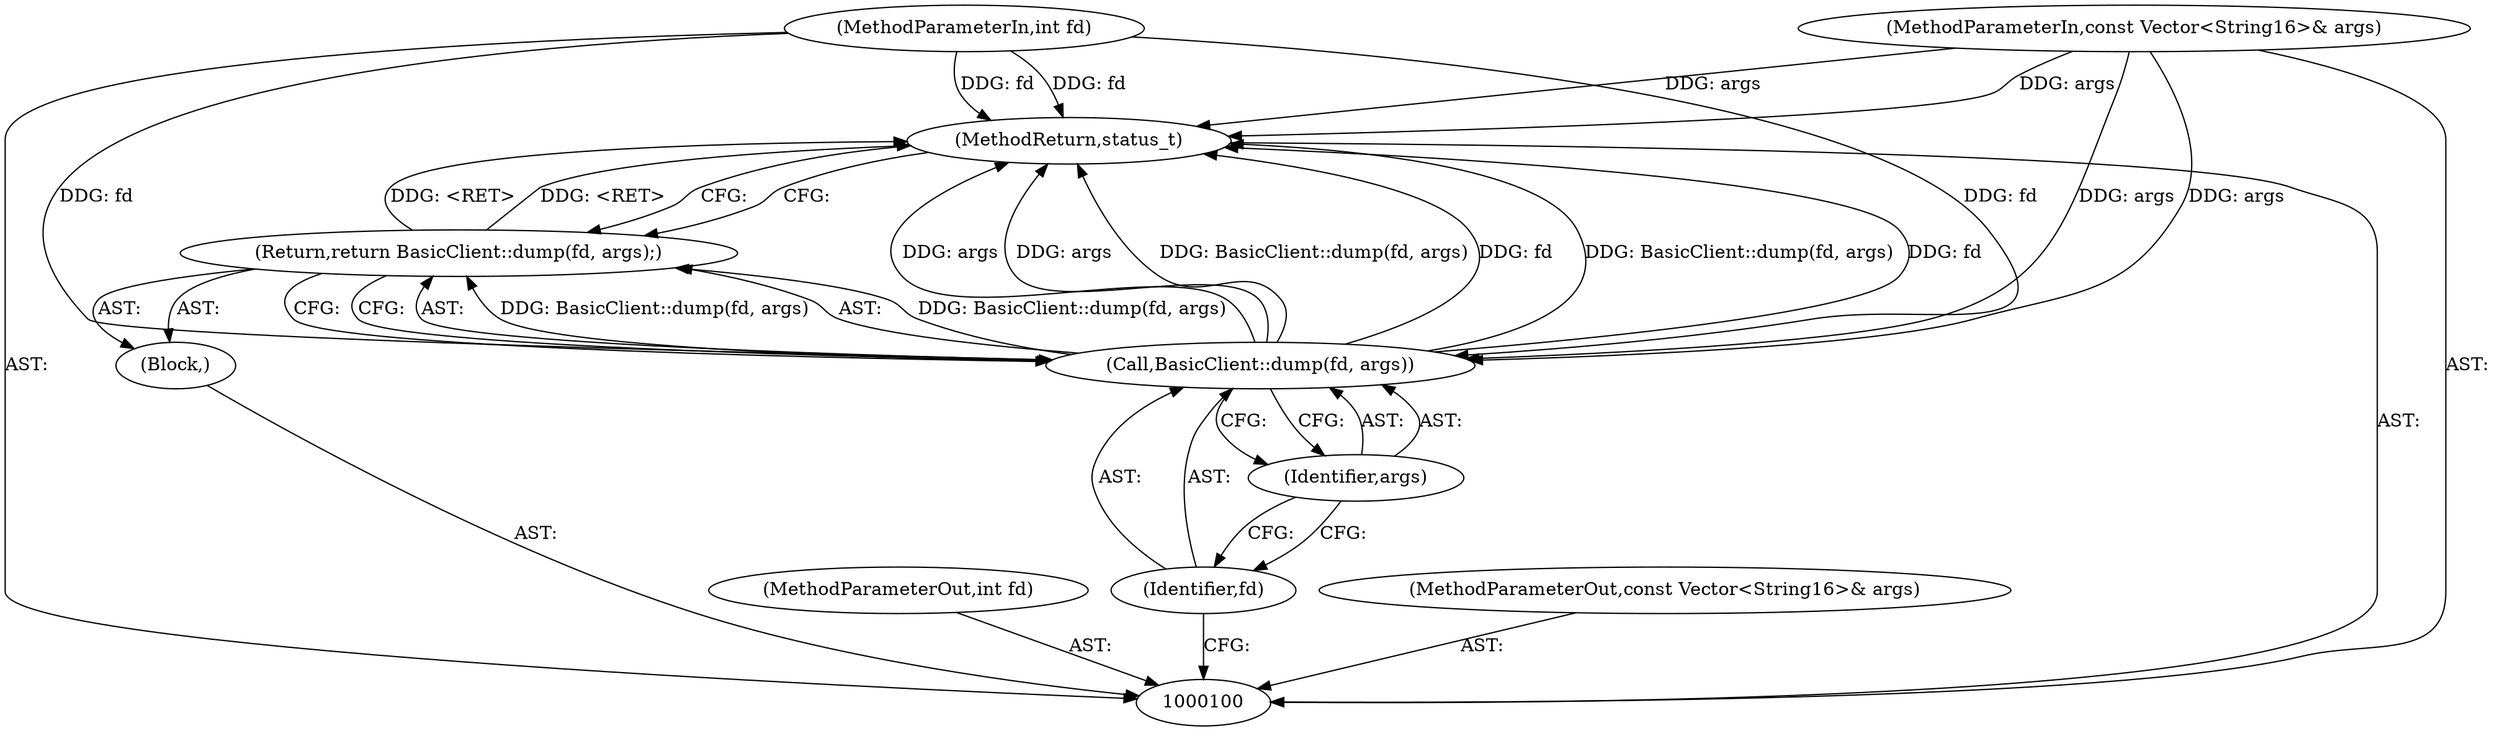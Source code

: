 digraph "0_Android_c9ab2b0bb05a7e19fb057e79b36e232809d70122_0" {
"1000108" [label="(MethodReturn,status_t)"];
"1000101" [label="(MethodParameterIn,int fd)"];
"1000690" [label="(MethodParameterOut,int fd)"];
"1000102" [label="(MethodParameterIn,const Vector<String16>& args)"];
"1000691" [label="(MethodParameterOut,const Vector<String16>& args)"];
"1000103" [label="(Block,)"];
"1000105" [label="(Call,BasicClient::dump(fd, args))"];
"1000106" [label="(Identifier,fd)"];
"1000107" [label="(Identifier,args)"];
"1000104" [label="(Return,return BasicClient::dump(fd, args);)"];
"1000108" -> "1000100"  [label="AST: "];
"1000108" -> "1000104"  [label="CFG: "];
"1000105" -> "1000108"  [label="DDG: args"];
"1000105" -> "1000108"  [label="DDG: BasicClient::dump(fd, args)"];
"1000105" -> "1000108"  [label="DDG: fd"];
"1000102" -> "1000108"  [label="DDG: args"];
"1000101" -> "1000108"  [label="DDG: fd"];
"1000104" -> "1000108"  [label="DDG: <RET>"];
"1000101" -> "1000100"  [label="AST: "];
"1000101" -> "1000108"  [label="DDG: fd"];
"1000101" -> "1000105"  [label="DDG: fd"];
"1000690" -> "1000100"  [label="AST: "];
"1000102" -> "1000100"  [label="AST: "];
"1000102" -> "1000108"  [label="DDG: args"];
"1000102" -> "1000105"  [label="DDG: args"];
"1000691" -> "1000100"  [label="AST: "];
"1000103" -> "1000100"  [label="AST: "];
"1000104" -> "1000103"  [label="AST: "];
"1000105" -> "1000104"  [label="AST: "];
"1000105" -> "1000107"  [label="CFG: "];
"1000106" -> "1000105"  [label="AST: "];
"1000107" -> "1000105"  [label="AST: "];
"1000104" -> "1000105"  [label="CFG: "];
"1000105" -> "1000108"  [label="DDG: args"];
"1000105" -> "1000108"  [label="DDG: BasicClient::dump(fd, args)"];
"1000105" -> "1000108"  [label="DDG: fd"];
"1000105" -> "1000104"  [label="DDG: BasicClient::dump(fd, args)"];
"1000101" -> "1000105"  [label="DDG: fd"];
"1000102" -> "1000105"  [label="DDG: args"];
"1000106" -> "1000105"  [label="AST: "];
"1000106" -> "1000100"  [label="CFG: "];
"1000107" -> "1000106"  [label="CFG: "];
"1000107" -> "1000105"  [label="AST: "];
"1000107" -> "1000106"  [label="CFG: "];
"1000105" -> "1000107"  [label="CFG: "];
"1000104" -> "1000103"  [label="AST: "];
"1000104" -> "1000105"  [label="CFG: "];
"1000105" -> "1000104"  [label="AST: "];
"1000108" -> "1000104"  [label="CFG: "];
"1000104" -> "1000108"  [label="DDG: <RET>"];
"1000105" -> "1000104"  [label="DDG: BasicClient::dump(fd, args)"];
}
